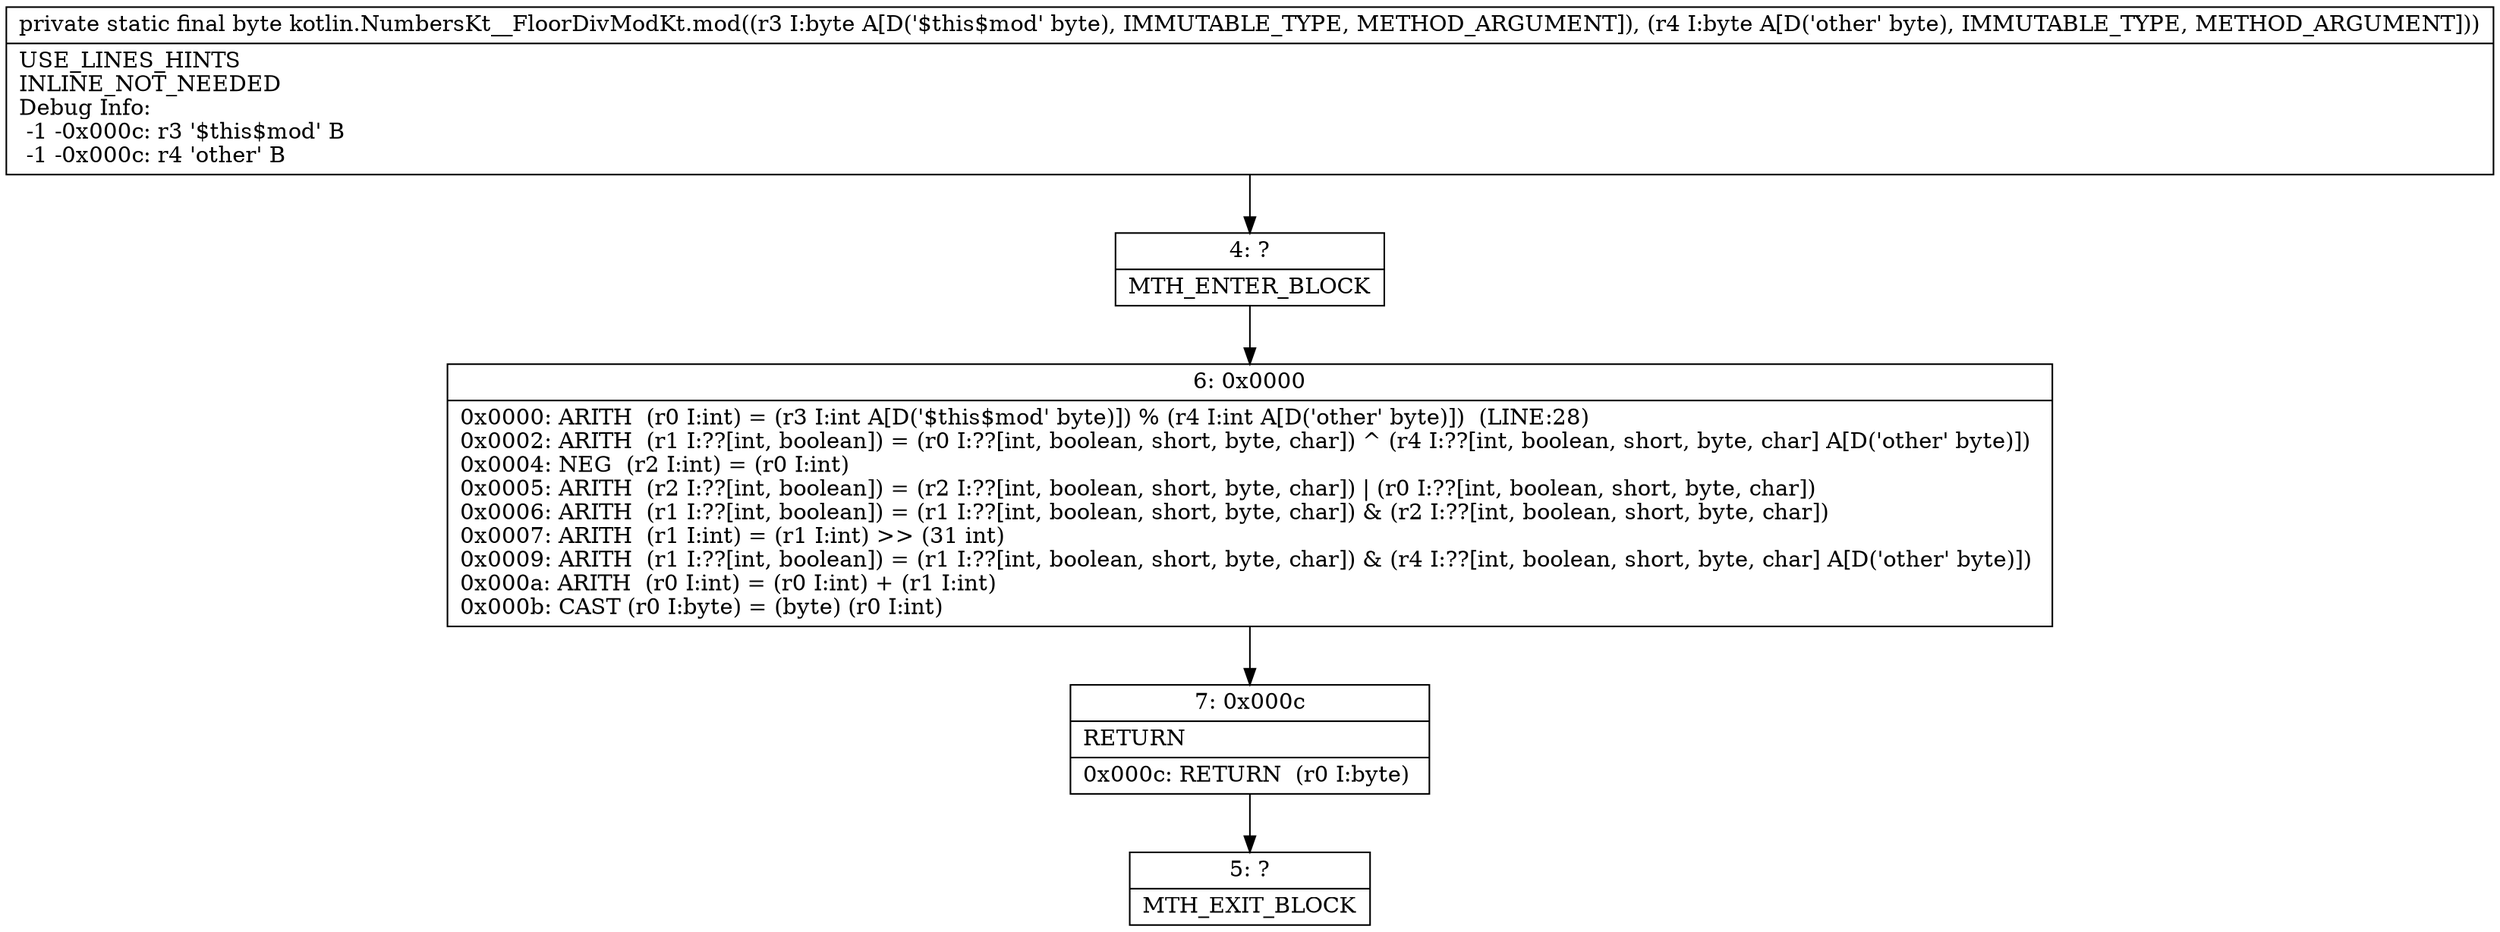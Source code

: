 digraph "CFG forkotlin.NumbersKt__FloorDivModKt.mod(BB)B" {
Node_4 [shape=record,label="{4\:\ ?|MTH_ENTER_BLOCK\l}"];
Node_6 [shape=record,label="{6\:\ 0x0000|0x0000: ARITH  (r0 I:int) = (r3 I:int A[D('$this$mod' byte)]) % (r4 I:int A[D('other' byte)])  (LINE:28)\l0x0002: ARITH  (r1 I:??[int, boolean]) = (r0 I:??[int, boolean, short, byte, char]) ^ (r4 I:??[int, boolean, short, byte, char] A[D('other' byte)]) \l0x0004: NEG  (r2 I:int) = (r0 I:int) \l0x0005: ARITH  (r2 I:??[int, boolean]) = (r2 I:??[int, boolean, short, byte, char]) \| (r0 I:??[int, boolean, short, byte, char]) \l0x0006: ARITH  (r1 I:??[int, boolean]) = (r1 I:??[int, boolean, short, byte, char]) & (r2 I:??[int, boolean, short, byte, char]) \l0x0007: ARITH  (r1 I:int) = (r1 I:int) \>\> (31 int) \l0x0009: ARITH  (r1 I:??[int, boolean]) = (r1 I:??[int, boolean, short, byte, char]) & (r4 I:??[int, boolean, short, byte, char] A[D('other' byte)]) \l0x000a: ARITH  (r0 I:int) = (r0 I:int) + (r1 I:int) \l0x000b: CAST (r0 I:byte) = (byte) (r0 I:int) \l}"];
Node_7 [shape=record,label="{7\:\ 0x000c|RETURN\l|0x000c: RETURN  (r0 I:byte) \l}"];
Node_5 [shape=record,label="{5\:\ ?|MTH_EXIT_BLOCK\l}"];
MethodNode[shape=record,label="{private static final byte kotlin.NumbersKt__FloorDivModKt.mod((r3 I:byte A[D('$this$mod' byte), IMMUTABLE_TYPE, METHOD_ARGUMENT]), (r4 I:byte A[D('other' byte), IMMUTABLE_TYPE, METHOD_ARGUMENT]))  | USE_LINES_HINTS\lINLINE_NOT_NEEDED\lDebug Info:\l  \-1 \-0x000c: r3 '$this$mod' B\l  \-1 \-0x000c: r4 'other' B\l}"];
MethodNode -> Node_4;Node_4 -> Node_6;
Node_6 -> Node_7;
Node_7 -> Node_5;
}

